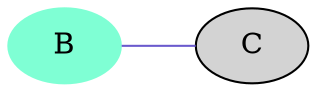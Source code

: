 digraph Perl
{
	graph[ rankdir = "LR"]
	node[ shape = "oval"]
	edge[ color = "slateblue"]
	node[ style = "filled"]
	B[ color = "aquamarine"]
	C
	B -> C[ arrowhead = "none" label = "" samehead = "1"]

}
